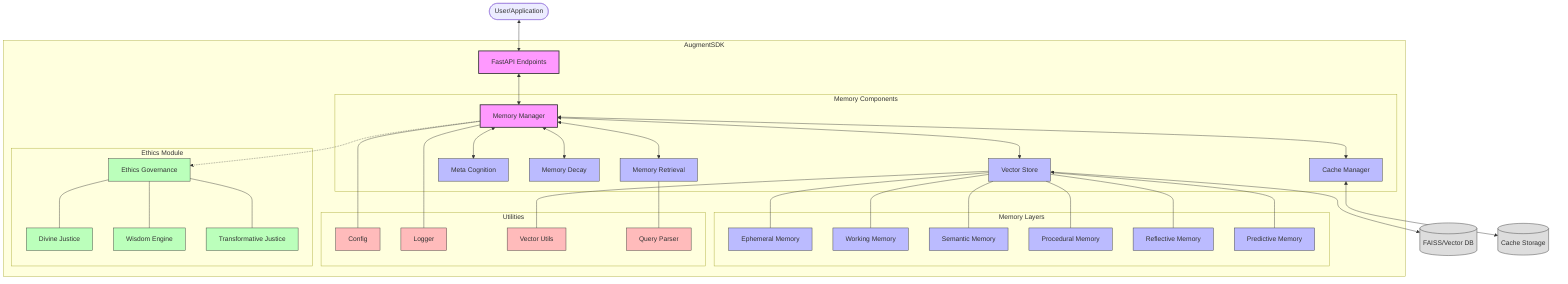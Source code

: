 flowchart TB
    User([User/Application]) <--> API[FastAPI Endpoints]
    
    subgraph AugmentSDK
        API <--> MM[Memory Manager]
        
        subgraph Memory Components
            MM <--> VS[Vector Store]
            MM <--> MR[Memory Retrieval]
            MM <--> MC[Meta Cognition]
            MM <--> MD[Memory Decay]
            MM <--> CM[Cache Manager]
        end
        
        subgraph Memory Layers
            VS --- EM[Ephemeral Memory]
            VS --- WM[Working Memory]
            VS --- SM[Semantic Memory]
            VS --- PM[Procedural Memory]
            VS --- RM[Reflective Memory]
            VS --- PDM[Predictive Memory]
        end
        
        subgraph Utilities
            MM --- CFG[Config]
            MM --- LOG[Logger]
            VS --- VU[Vector Utils]
            MR --- QP[Query Parser]
        end
        
        subgraph Ethics Module
            MM -.-> EG[Ethics Governance]
            EG --- DJ[Divine Justice]
            EG --- WE[Wisdom Engine]
            EG --- TJ[Transformative Justice]
        end
    end
    
    VS <--> FAISS[(FAISS/Vector DB)]
    CM <--> Cache[(Cache Storage)]
    
    classDef core fill:#f9f,stroke:#333,stroke-width:2px
    classDef memory fill:#bbf,stroke:#333,stroke-width:1px
    classDef util fill:#fbb,stroke:#333,stroke-width:1px
    classDef ethics fill:#bfb,stroke:#333,stroke-width:1px
    classDef external fill:#ddd,stroke:#333,stroke-width:1px
    
    class MM,API core
    class VS,MR,MC,MD,CM memory
    class EM,WM,SM,PM,RM,PDM memory
    class CFG,LOG,VU,QP util
    class EG,DJ,WE,TJ ethics
    class FAISS,Cache external